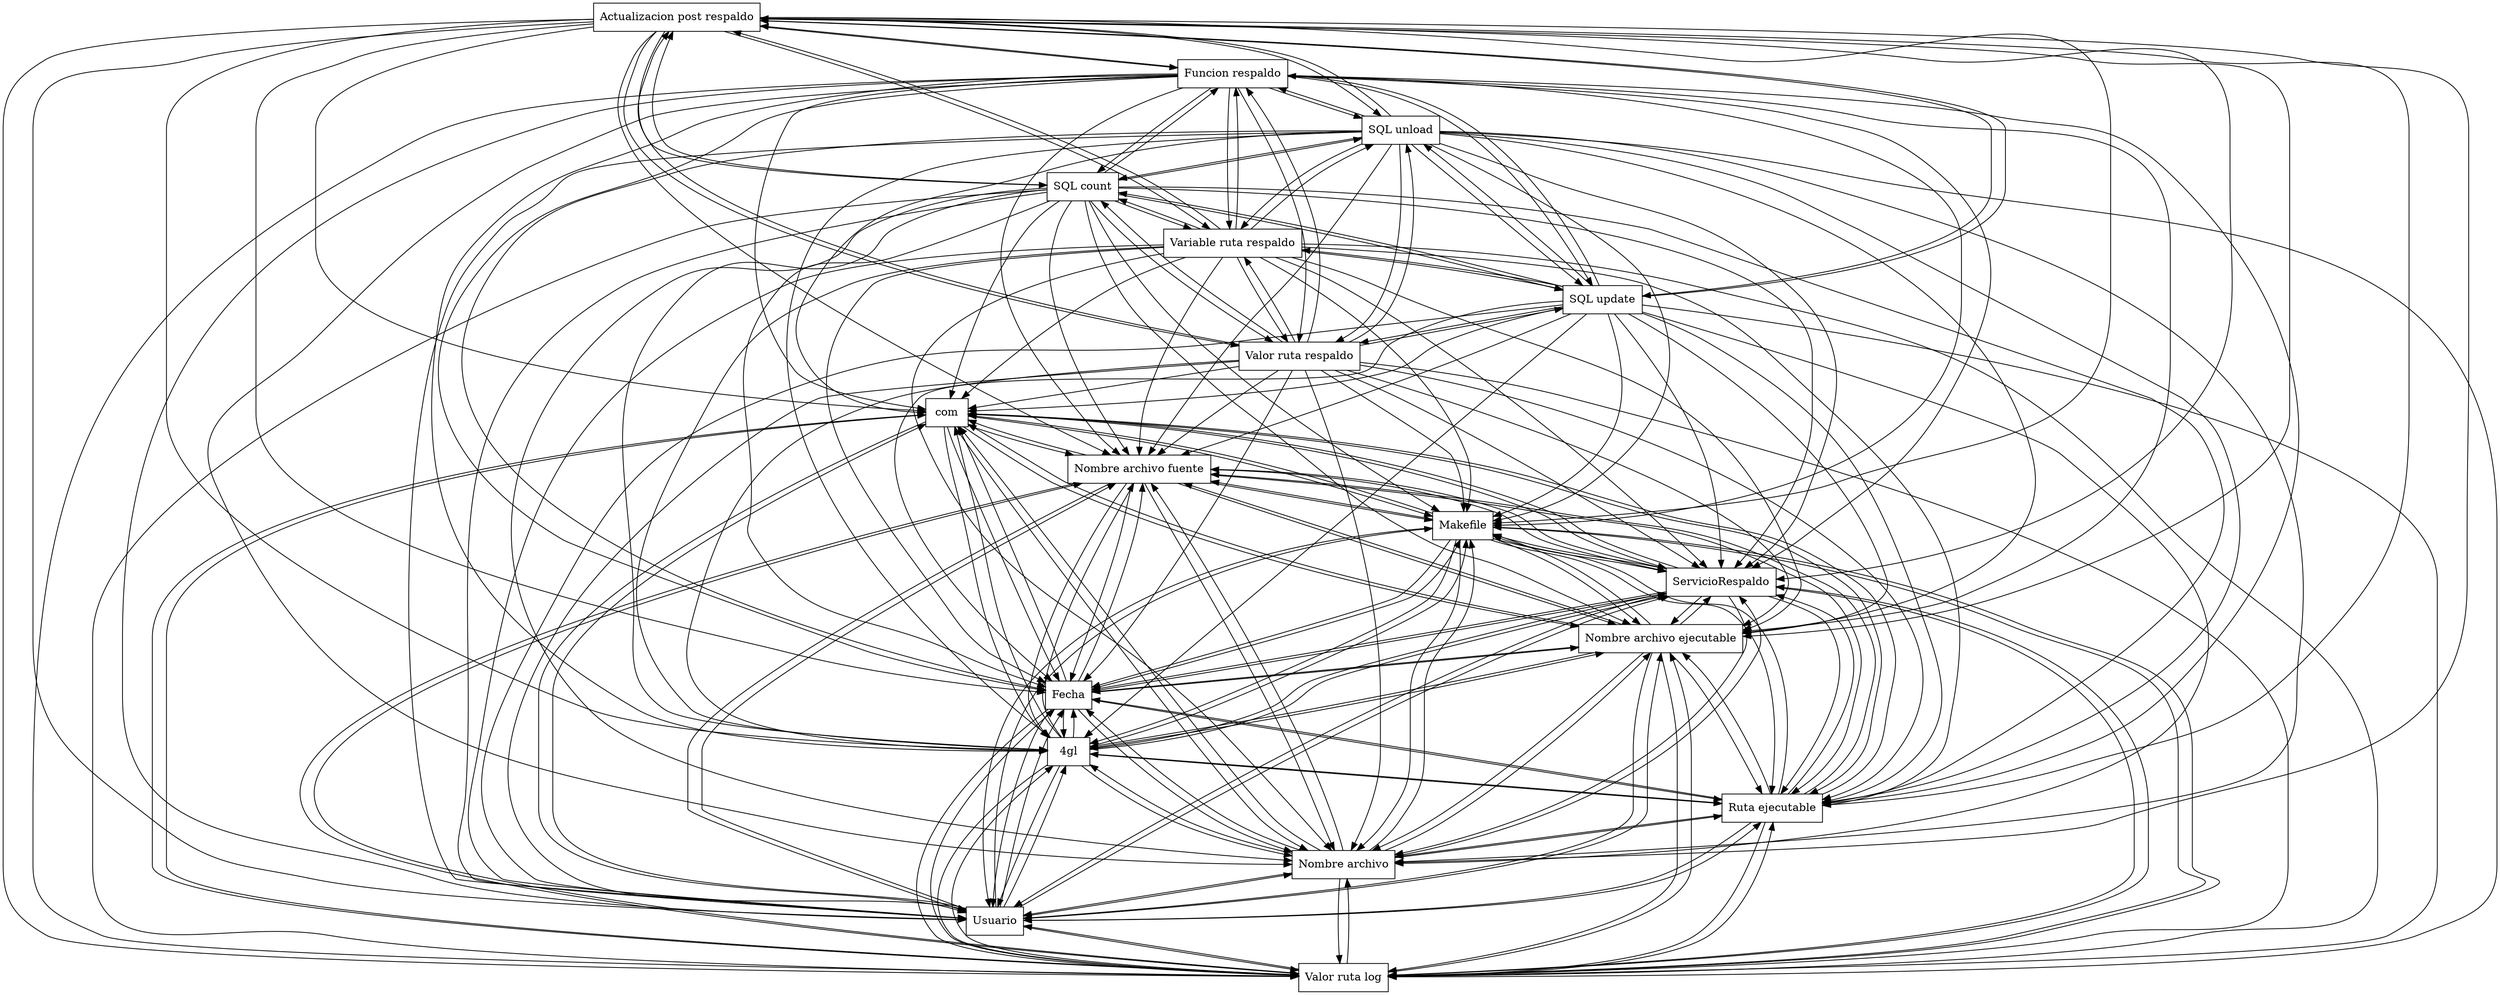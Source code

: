 digraph{
graph [rankdir=TB];
node [shape=box];
edge [arrowhead=normal];
0[label="com",]
1[label="Nombre archivo fuente",]
2[label="Actualizacion post respaldo",]
3[label="Valor ruta log",]
4[label="Funcion respaldo",]
5[label="SQL unload",]
6[label="Usuario",]
7[label="Nombre archivo",]
8[label="SQL count",]
9[label="Valor ruta respaldo",]
10[label="Ruta ejecutable",]
11[label="4gl",]
12[label="Fecha",]
13[label="SQL update",]
14[label="Nombre archivo ejecutable",]
15[label="Variable ruta respaldo",]
16[label="ServicioRespaldo",]
17[label="Makefile",]
0->1[label="",]
0->3[label="",]
0->6[label="",]
0->7[label="",]
0->10[label="",]
0->11[label="",]
0->12[label="",]
0->14[label="",]
0->16[label="",]
0->17[label="",]
1->0[label="",]
1->3[label="",]
1->6[label="",]
1->7[label="",]
1->10[label="",]
1->11[label="",]
1->12[label="",]
1->14[label="",]
1->16[label="",]
1->17[label="",]
2->0[label="",]
2->1[label="",]
2->3[label="",]
2->4[label="",]
2->5[label="",]
2->6[label="",]
2->7[label="",]
2->8[label="",]
2->9[label="",]
2->10[label="",]
2->11[label="",]
2->12[label="",]
2->13[label="",]
2->14[label="",]
2->15[label="",]
2->16[label="",]
2->17[label="",]
3->0[label="",]
3->1[label="",]
3->6[label="",]
3->7[label="",]
3->10[label="",]
3->11[label="",]
3->12[label="",]
3->14[label="",]
3->16[label="",]
3->17[label="",]
4->0[label="",]
4->1[label="",]
4->2[label="",]
4->3[label="",]
4->5[label="",]
4->6[label="",]
4->7[label="",]
4->8[label="",]
4->9[label="",]
4->10[label="",]
4->11[label="",]
4->12[label="",]
4->13[label="",]
4->14[label="",]
4->15[label="",]
4->16[label="",]
4->17[label="",]
5->0[label="",]
5->1[label="",]
5->2[label="",]
5->3[label="",]
5->4[label="",]
5->6[label="",]
5->7[label="",]
5->8[label="",]
5->9[label="",]
5->10[label="",]
5->11[label="",]
5->12[label="",]
5->13[label="",]
5->14[label="",]
5->15[label="",]
5->16[label="",]
5->17[label="",]
6->0[label="",]
6->1[label="",]
6->3[label="",]
6->7[label="",]
6->10[label="",]
6->11[label="",]
6->12[label="",]
6->14[label="",]
6->16[label="",]
6->17[label="",]
7->0[label="",]
7->1[label="",]
7->3[label="",]
7->6[label="",]
7->10[label="",]
7->11[label="",]
7->12[label="",]
7->14[label="",]
7->16[label="",]
7->17[label="",]
8->0[label="",]
8->1[label="",]
8->2[label="",]
8->3[label="",]
8->4[label="",]
8->5[label="",]
8->6[label="",]
8->7[label="",]
8->9[label="",]
8->10[label="",]
8->11[label="",]
8->12[label="",]
8->13[label="",]
8->14[label="",]
8->15[label="",]
8->16[label="",]
8->17[label="",]
9->0[label="",]
9->1[label="",]
9->2[label="",]
9->3[label="",]
9->4[label="",]
9->5[label="",]
9->6[label="",]
9->7[label="",]
9->8[label="",]
9->10[label="",]
9->11[label="",]
9->12[label="",]
9->13[label="",]
9->14[label="",]
9->15[label="",]
9->16[label="",]
9->17[label="",]
10->0[label="",]
10->1[label="",]
10->3[label="",]
10->6[label="",]
10->7[label="",]
10->11[label="",]
10->12[label="",]
10->14[label="",]
10->16[label="",]
10->17[label="",]
11->0[label="",]
11->1[label="",]
11->3[label="",]
11->6[label="",]
11->7[label="",]
11->10[label="",]
11->12[label="",]
11->14[label="",]
11->16[label="",]
11->17[label="",]
12->0[label="",]
12->1[label="",]
12->3[label="",]
12->6[label="",]
12->7[label="",]
12->10[label="",]
12->11[label="",]
12->14[label="",]
12->16[label="",]
12->17[label="",]
13->0[label="",]
13->1[label="",]
13->2[label="",]
13->3[label="",]
13->4[label="",]
13->5[label="",]
13->6[label="",]
13->7[label="",]
13->8[label="",]
13->9[label="",]
13->10[label="",]
13->11[label="",]
13->12[label="",]
13->14[label="",]
13->15[label="",]
13->16[label="",]
13->17[label="",]
14->0[label="",]
14->1[label="",]
14->3[label="",]
14->6[label="",]
14->7[label="",]
14->10[label="",]
14->11[label="",]
14->12[label="",]
14->16[label="",]
14->17[label="",]
15->0[label="",]
15->1[label="",]
15->2[label="",]
15->3[label="",]
15->4[label="",]
15->5[label="",]
15->6[label="",]
15->7[label="",]
15->8[label="",]
15->9[label="",]
15->10[label="",]
15->11[label="",]
15->12[label="",]
15->13[label="",]
15->14[label="",]
15->16[label="",]
15->17[label="",]
16->0[label="",]
16->1[label="",]
16->3[label="",]
16->6[label="",]
16->7[label="",]
16->10[label="",]
16->11[label="",]
16->12[label="",]
16->14[label="",]
16->17[label="",]
17->0[label="",]
17->1[label="",]
17->3[label="",]
17->6[label="",]
17->7[label="",]
17->10[label="",]
17->11[label="",]
17->12[label="",]
17->14[label="",]
17->16[label="",]
}
